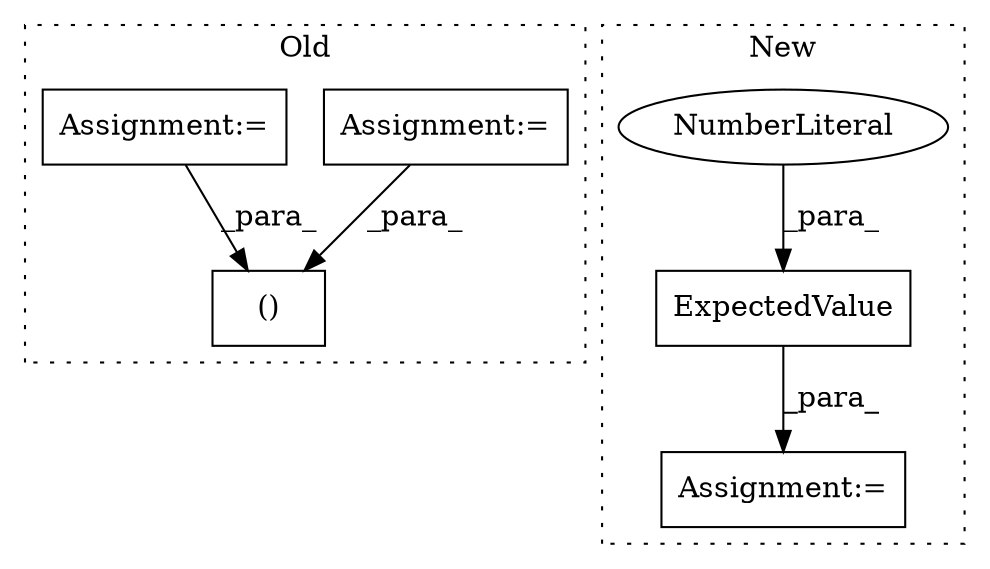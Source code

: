 digraph G {
subgraph cluster0 {
1 [label="()" a="106" s="10909" l="89" shape="box"];
5 [label="Assignment:=" a="7" s="10598" l="12" shape="box"];
6 [label="Assignment:=" a="7" s="10837" l="13" shape="box"];
label = "Old";
style="dotted";
}
subgraph cluster1 {
2 [label="ExpectedValue" a="32" s="11229,11260" l="14,1" shape="box"];
3 [label="NumberLiteral" a="34" s="11255" l="5" shape="ellipse"];
4 [label="Assignment:=" a="7" s="11228" l="1" shape="box"];
label = "New";
style="dotted";
}
2 -> 4 [label="_para_"];
3 -> 2 [label="_para_"];
5 -> 1 [label="_para_"];
6 -> 1 [label="_para_"];
}